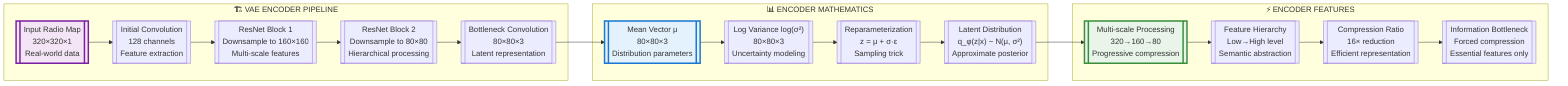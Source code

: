 %% Enhanced VAE Encoder Architecture - Ultra Simple
graph LR
    subgraph "🏗️ VAE ENCODER PIPELINE"
        A[["Input Radio Map<br/>320×320×1<br/>Real-world data"]] --> B[["Initial Convolution<br/>128 channels<br/>Feature extraction"]]
        B --> C[["ResNet Block 1<br/>Downsample to 160×160<br/>Multi-scale features"]]
        C --> D[["ResNet Block 2<br/>Downsample to 80×80<br/>Hierarchical processing"]]
        D --> E[["Bottleneck Convolution<br/>80×80×3<br/>Latent representation"]]
    end
    
    subgraph "📊 ENCODER MATHEMATICS"
        F[["Mean Vector μ<br/>80×80×3<br/>Distribution parameters"]] --> G[["Log Variance log(σ²)<br/>80×80×3<br/>Uncertainty modeling"]]
        G --> H[["Reparameterization<br/>z = μ + σ·ε<br/>Sampling trick"]]
        H --> I[["Latent Distribution<br/>q_φ(z|x) ~ N(μ, σ²)<br/>Approximate posterior"]]
    end
    
    subgraph "⚡ ENCODER FEATURES"
        J[["Multi-scale Processing<br/>320→160→80<br/>Progressive compression"]] --> K[["Feature Hierarchy<br/>Low→High level<br/>Semantic abstraction"]]
        K --> L[["Compression Ratio<br/>16× reduction<br/>Efficient representation"]]
        L --> M[["Information Bottleneck<br/>Forced compression<br/>Essential features only"]]
    end
    
    E --> F
    I --> J
    
    style A fill:#F3E5F5,stroke:#7B1FA2,stroke-width:3px
    style F fill:#E3F2FD,stroke:#1976D2,stroke-width:3px
    style J fill:#E8F5E8,stroke:#388E3C,stroke-width:3px